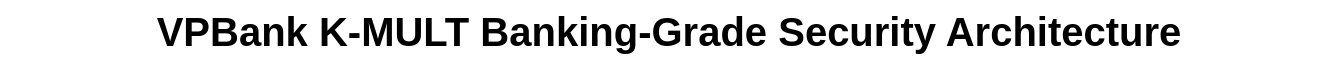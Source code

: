 <?xml version="1.0" encoding="UTF-8"?>
<mxfile version="24.7.17">
  <diagram name="VPBank Security Architecture" id="vpbank-security">
    <mxGraphModel dx="1422" dy="794" grid="1" gridSize="10" guides="1" tooltips="1" connect="1" arrows="1" fold="1" page="1" pageScale="1" pageWidth="1169" pageHeight="827" math="0" shadow="0">
      <root>
        <mxCell id="0" />
        <mxCell id="1" parent="0" />
        
        <!-- Title -->
        <mxCell id="title" value="VPBank K-MULT Banking-Grade Security Architecture" style="text;html=1;strokeColor=none;fillColor=none;align=center;verticalAlign=middle;whiteSpace=wrap;rounded=0;fontSize=20;fontStyle=1;" vertex="1" parent="1">
          <mxGeometry x="250" y="20" width="669" height="30" as="geometry" />
        </mxCell>
        
        <!-- Internet/External Threats -->
        <mxCell id="threats-cluster" value="🌐 External Threats & Internet" style="swimlane;whiteSpace=wrap;html=1;fillColor=#FFEBEE;strokeColor=#F44336;fontSize=14;fontStyle=1;" vertex="1" parent="1">
          <mxGeometry x="50" y="80" width="250" height="150" as="geometry" />
        </mxCell>
        
        <mxCell id="ddos-attacks" value="⚡ DDoS Attacks" style="rounded=1;whiteSpace=wrap;html=1;fillColor=#FFCDD2;strokeColor=#D32F2F;" vertex="1" parent="threats-cluster">
          <mxGeometry x="20" y="40" width="100" height="40" as="geometry" />
        </mxCell>
        
        <mxCell id="malicious-traffic" value="🦠 Malicious Traffic" style="rounded=1;whiteSpace=wrap;html=1;fillColor=#FFCDD2;strokeColor=#D32F2F;" vertex="1" parent="threats-cluster">
          <mxGeometry x="130" y="40" width="100" height="40" as="geometry" />
        </mxCell>
        
        <mxCell id="bot-attacks" value="🤖 Bot Attacks" style="rounded=1;whiteSpace=wrap;html=1;fillColor=#FFCDD2;strokeColor=#D32F2F;" vertex="1" parent="threats-cluster">
          <mxGeometry x="20" y="90" width="100" height="40" as="geometry" />
        </mxCell>
        
        <mxCell id="data-breaches" value="🔓 Data Breach Attempts" style="rounded=1;whiteSpace=wrap;html=1;fillColor=#FFCDD2;strokeColor=#D32F2F;" vertex="1" parent="threats-cluster">
          <mxGeometry x="130" y="90" width="100" height="40" as="geometry" />
        </mxCell>
        
        <!-- Perimeter Security -->
        <mxCell id="perimeter-cluster" value="🛡️ Perimeter Security Layer" style="swimlane;whiteSpace=wrap;html=1;fillColor=#FFF3E0;strokeColor=#FF9800;fontSize=14;fontStyle=1;" vertex="1" parent="1">
          <mxGeometry x="350" y="80" width="400" height="150" as="geometry" />
        </mxCell>
        
        <mxCell id="aws-shield" value="🛡️ AWS Shield Advanced&#xa;(DDoS Protection)" style="rounded=1;whiteSpace=wrap;html=1;fillColor=#FFE0B2;strokeColor=#F57C00;" vertex="1" parent="perimeter-cluster">
          <mxGeometry x="20" y="40" width="120" height="50" as="geometry" />
        </mxCell>
        
        <mxCell id="aws-waf" value="🔥 AWS WAF&#xa;(Web Application Firewall)" style="rounded=1;whiteSpace=wrap;html=1;fillColor=#FFE0B2;strokeColor=#F57C00;" vertex="1" parent="perimeter-cluster">
          <mxGeometry x="150" y="40" width="120" height="50" as="geometry" />
        </mxCell>
        
        <mxCell id="cloudfront" value="🌐 CloudFront&#xa;(Global CDN + Security)" style="rounded=1;whiteSpace=wrap;html=1;fillColor=#FFE0B2;strokeColor=#F57C00;" vertex="1" parent="perimeter-cluster">
          <mxGeometry x="280" y="40" width="120" height="50" as="geometry" />
        </mxCell>
        
        <mxCell id="rate-limiting" value="⏱️ Rate Limiting&#xa;& Throttling" style="rounded=1;whiteSpace=wrap;html=1;fillColor=#FFE0B2;strokeColor=#F57C00;" vertex="1" parent="perimeter-cluster">
          <mxGeometry x="20" y="100" width="120" height="40" as="geometry" />
        </mxCell>
        
        <mxCell id="geo-blocking" value="🌍 Geo-blocking&#xa;& IP Filtering" style="rounded=1;whiteSpace=wrap;html=1;fillColor=#FFE0B2;strokeColor=#F57C00;" vertex="1" parent="perimeter-cluster">
          <mxGeometry x="150" y="100" width="120" height="40" as="geometry" />
        </mxCell>
        
        <mxCell id="bot-protection" value="🤖 Bot Protection&#xa;& CAPTCHA" style="rounded=1;whiteSpace=wrap;html=1;fillColor=#FFE0B2;strokeColor=#F57C00;" vertex="1" parent="perimeter-cluster">
          <mxGeometry x="280" y="100" width="120" height="40" as="geometry" />
        </mxCell>
        
        <!-- Network Security -->
        <mxCell id="network-cluster" value="🔒 Network Security Layer" style="swimlane;whiteSpace=wrap;html=1;fillColor=#E8F5E8;strokeColor=#4CAF50;fontSize=14;fontStyle=1;" vertex="1" parent="1">
          <mxGeometry x="800" y="80" width="310" height="150" as="geometry" />
        </mxCell>
        
        <mxCell id="vpc" value="🏠 VPC&#xa;(Isolated Network)" style="rounded=1;whiteSpace=wrap;html=1;fillColor=#C8E6C9;strokeColor=#388E3C;" vertex="1" parent="network-cluster">
          <mxGeometry x="20" y="40" width="120" height="50" as="geometry" />
        </mxCell>
        
        <mxCell id="security-groups" value="🔐 Security Groups&#xa;(Stateful Firewall)" style="rounded=1;whiteSpace=wrap;html=1;fillColor=#C8E6C9;strokeColor=#388E3C;" vertex="1" parent="network-cluster">
          <mxGeometry x="150" y="40" width="120" height="50" as="geometry" />
        </mxCell>
        
        <mxCell id="nacl" value="🚧 Network ACLs&#xa;(Stateless Firewall)" style="rounded=1;whiteSpace=wrap;html=1;fillColor=#C8E6C9;strokeColor=#388E3C;" vertex="1" parent="network-cluster">
          <mxGeometry x="20" y="100" width="120" height="40" as="geometry" />
        </mxCell>
        
        <mxCell id="private-subnets" value="🔒 Private Subnets&#xa;(No Internet Access)" style="rounded=1;whiteSpace=wrap;html=1;fillColor=#C8E6C9;strokeColor=#388E3C;" vertex="1" parent="network-cluster">
          <mxGeometry x="150" y="100" width="120" height="40" as="geometry" />
        </mxCell>
        
        <!-- Application Security -->
        <mxCell id="app-security-cluster" value="🔐 Application Security Layer" style="swimlane;whiteSpace=wrap;html=1;fillColor=#E3F2FD;strokeColor=#1976D2;fontSize=14;fontStyle=1;" vertex="1" parent="1">
          <mxGeometry x="50" y="280" width="520" height="200" as="geometry" />
        </mxCell>
        
        <mxCell id="api-gateway-security" value="🚪 API Gateway&#xa;Authentication & Authorization" style="rounded=1;whiteSpace=wrap;html=1;fillColor=#BBDEFB;strokeColor=#1976D2;" vertex="1" parent="app-security-cluster">
          <mxGeometry x="20" y="40" width="140" height="50" as="geometry" />
        </mxCell>
        
        <mxCell id="oauth-jwt" value="🎫 OAuth 2.0 + JWT&#xa;Token-based Auth" style="rounded=1;whiteSpace=wrap;html=1;fillColor=#BBDEFB;strokeColor=#1976D2;" vertex="1" parent="app-security-cluster">
          <mxGeometry x="180" y="40" width="140" height="50" as="geometry" />
        </mxCell>
        
        <mxCell id="mfa" value="🔑 Multi-Factor Auth&#xa;(MFA)" style="rounded=1;whiteSpace=wrap;html=1;fillColor=#BBDEFB;strokeColor=#1976D2;" vertex="1" parent="app-security-cluster">
          <mxGeometry x="340" y="40" width="140" height="50" as="geometry" />
        </mxCell>
        
        <mxCell id="input-validation" value="✅ Input Validation&#xa;& Sanitization" style="rounded=1;whiteSpace=wrap;html=1;fillColor=#BBDEFB;strokeColor=#1976D2;" vertex="1" parent="app-security-cluster">
          <mxGeometry x="20" y="100" width="140" height="50" as="geometry" />
        </mxCell>
        
        <mxCell id="sql-injection" value="💉 SQL Injection&#xa;Protection" style="rounded=1;whiteSpace=wrap;html=1;fillColor=#BBDEFB;strokeColor=#1976D2;" vertex="1" parent="app-security-cluster">
          <mxGeometry x="180" y="100" width="140" height="50" as="geometry" />
        </mxCell>
        
        <mxCell id="xss-protection" value="🛡️ XSS Protection&#xa;& CSRF Guards" style="rounded=1;whiteSpace=wrap;html=1;fillColor=#BBDEFB;strokeColor=#1976D2;" vertex="1" parent="app-security-cluster">
          <mxGeometry x="340" y="100" width="140" height="50" as="geometry" />
        </mxCell>
        
        <!-- Data Encryption -->
        <mxCell id="encryption-cluster" value="🔐 Data Encryption & Key Management" style="swimlane;whiteSpace=wrap;html=1;fillColor=#F3E5F5;strokeColor=#7B1FA2;fontSize=14;fontStyle=1;" vertex="1" parent="1">
          <mxGeometry x="590" y="280" width="520" height="200" as="geometry" />
        </mxCell>
        
        <mxCell id="kms" value="🔑 AWS KMS&#xa;(Key Management Service)" style="rounded=1;whiteSpace=wrap;html=1;fillColor=#E1BEE7;strokeColor=#7B1FA2;" vertex="1" parent="encryption-cluster">
          <mxGeometry x="20" y="40" width="140" height="50" as="geometry" />
        </mxCell>
        
        <mxCell id="cloudhsm" value="🏛️ AWS CloudHSM&#xa;(Hardware Security Module)" style="rounded=1;whiteSpace=wrap;html=1;fillColor=#E1BEE7;strokeColor=#7B1FA2;" vertex="1" parent="encryption-cluster">
          <mxGeometry x="180" y="40" width="140" height="50" as="geometry" />
        </mxCell>
        
        <mxCell id="encryption-transit" value="🚀 Encryption in Transit&#xa;(TLS 1.3)" style="rounded=1;whiteSpace=wrap;html=1;fillColor=#E1BEE7;strokeColor=#7B1FA2;" vertex="1" parent="encryption-cluster">
          <mxGeometry x="340" y="40" width="140" height="50" as="geometry" />
        </mxCell>
        
        <mxCell id="encryption-rest" value="💾 Encryption at Rest&#xa;(AES-256)" style="rounded=1;whiteSpace=wrap;html=1;fillColor=#E1BEE7;strokeColor=#7B1FA2;" vertex="1" parent="encryption-cluster">
          <mxGeometry x="20" y="100" width="140" height="50" as="geometry" />
        </mxCell>
        
        <mxCell id="field-encryption" value="🔒 Field-Level Encryption&#xa;(Sensitive Data)" style="rounded=1;whiteSpace=wrap;html=1;fillColor=#E1BEE7;strokeColor=#7B1FA2;" vertex="1" parent="encryption-cluster">
          <mxGeometry x="180" y="100" width="140" height="50" as="geometry" />
        </mxCell>
        
        <mxCell id="key-rotation" value="🔄 Automatic Key Rotation&#xa;(90-day cycle)" style="rounded=1;whiteSpace=wrap;html=1;fillColor=#E1BEE7;strokeColor=#7B1FA2;" vertex="1" parent="encryption-cluster">
          <mxGeometry x="340" y="100" width="140" height="50" as="geometry" />
        </mxCell>
        
        <!-- Identity & Access Management -->
        <mxCell id="iam-cluster" value="👤 Identity & Access Management" style="swimlane;whiteSpace=wrap;html=1;fillColor=#FFF8E1;strokeColor=#FFC107;fontSize=14;fontStyle=1;" vertex="1" parent="1">
          <mxGeometry x="50" y="520" width="520" height="150" as="geometry" />
        </mxCell>
        
        <mxCell id="iam-roles" value="🎭 IAM Roles&#xa;(Least Privilege)" style="rounded=1;whiteSpace=wrap;html=1;fillColor=#FFF9C4;strokeColor=#F57F17;" vertex="1" parent="iam-cluster">
          <mxGeometry x="20" y="40" width="120" height="50" as="geometry" />
        </mxCell>
        
        <mxCell id="rbac" value="🔐 Role-Based Access&#xa;Control (RBAC)" style="rounded=1;whiteSpace=wrap;html=1;fillColor=#FFF9C4;strokeColor=#F57F17;" vertex="1" parent="iam-cluster">
          <mxGeometry x="150" y="40" width="120" height="50" as="geometry" />
        </mxCell>
        
        <mxCell id="service-accounts" value="⚙️ Service Accounts&#xa;(Machine Identity)" style="rounded=1;whiteSpace=wrap;html=1;fillColor=#FFF9C4;strokeColor=#F57F17;" vertex="1" parent="iam-cluster">
          <mxGeometry x="280" y="40" width="120" height="50" as="geometry" />
        </mxCell>
        
        <mxCell id="session-management" value="⏰ Session Management&#xa;& Timeout" style="rounded=1;whiteSpace=wrap;html=1;fillColor=#FFF9C4;strokeColor=#F57F17;" vertex="1" parent="iam-cluster">
          <mxGeometry x="410" y="40" width="120" height="50" as="geometry" />
        </mxCell>
        
        <mxCell id="access-logs" value="📝 Access Logs&#xa;& Audit Trail" style="rounded=1;whiteSpace=wrap;html=1;fillColor=#FFF9C4;strokeColor=#F57F17;" vertex="1" parent="iam-cluster">
          <mxGeometry x="85" y="100" width="120" height="40" as="geometry" />
        </mxCell>
        
        <mxCell id="privilege-escalation" value="⬆️ Privilege Escalation&#xa;Prevention" style="rounded=1;whiteSpace=wrap;html=1;fillColor=#FFF9C4;strokeColor=#F57F17;" vertex="1" parent="iam-cluster">
          <mxGeometry x="215" y="100" width="120" height="40" as="geometry" />
        </mxCell>
        
        <mxCell id="zero-trust" value="🎯 Zero Trust&#xa;Architecture" style="rounded=1;whiteSpace=wrap;html=1;fillColor=#FFF9C4;strokeColor=#F57F17;" vertex="1" parent="iam-cluster">
          <mxGeometry x="345" y="100" width="120" height="40" as="geometry" />
        </mxCell>
        
        <!-- Threat Detection & Monitoring -->
        <mxCell id="monitoring-cluster" value="🔍 Threat Detection & Security Monitoring" style="swimlane;whiteSpace=wrap;html=1;fillColor=#FFEBEE;strokeColor=#F44336;fontSize=14;fontStyle=1;" vertex="1" parent="1">
          <mxGeometry x="590" y="520" width="520" height="150" as="geometry" />
        </mxCell>
        
        <mxCell id="guardduty" value="🛡️ Amazon GuardDuty&#xa;(Threat Detection)" style="rounded=1;whiteSpace=wrap;html=1;fillColor=#FFCDD2;strokeColor=#D32F2F;" vertex="1" parent="monitoring-cluster">
          <mxGeometry x="20" y="40" width="120" height="50" as="geometry" />
        </mxCell>
        
        <mxCell id="security-hub" value="🏢 AWS Security Hub&#xa;(Central Dashboard)" style="rounded=1;whiteSpace=wrap;html=1;fillColor=#FFCDD2;strokeColor=#D32F2F;" vertex="1" parent="monitoring-cluster">
          <mxGeometry x="150" y="40" width="120" height="50" as="geometry" />
        </mxCell>
        
        <mxCell id="cloudtrail" value="👣 AWS CloudTrail&#xa;(API Audit Logs)" style="rounded=1;whiteSpace=wrap;html=1;fillColor=#FFCDD2;strokeColor=#D32F2F;" vertex="1" parent="monitoring-cluster">
          <mxGeometry x="280" y="40" width="120" height="50" as="geometry" />
        </mxCell>
        
        <mxCell id="config" value="⚙️ AWS Config&#xa;(Compliance Monitoring)" style="rounded=1;whiteSpace=wrap;html=1;fillColor=#FFCDD2;strokeColor=#D32F2F;" vertex="1" parent="monitoring-cluster">
          <mxGeometry x="410" y="40" width="120" height="50" as="geometry" />
        </mxCell>
        
        <mxCell id="siem" value="📊 SIEM Integration&#xa;(Security Analytics)" style="rounded=1;whiteSpace=wrap;html=1;fillColor=#FFCDD2;strokeColor=#D32F2F;" vertex="1" parent="monitoring-cluster">
          <mxGeometry x="85" y="100" width="120" height="40" as="geometry" />
        </mxCell>
        
        <mxCell id="incident-response" value="🚨 Incident Response&#xa;Automation" style="rounded=1;whiteSpace=wrap;html=1;fillColor=#FFCDD2;strokeColor=#D32F2F;" vertex="1" parent="monitoring-cluster">
          <mxGeometry x="215" y="100" width="120" height="40" as="geometry" />
        </mxCell>
        
        <mxCell id="forensics" value="🔬 Digital Forensics&#xa;& Investigation" style="rounded=1;whiteSpace=wrap;html=1;fillColor=#FFCDD2;strokeColor=#D32F2F;" vertex="1" parent="monitoring-cluster">
          <mxGeometry x="345" y="100" width="120" height="40" as="geometry" />
        </mxCell>
        
        <!-- Banking Compliance -->
        <mxCell id="banking-compliance" value="🏦 Banking Security Compliance: SBV | Basel III | AML/CFT | PCI DSS | ISO 27001" style="text;html=1;strokeColor=#4CAF50;fillColor=#E8F5E8;align=center;verticalAlign=middle;whiteSpace=wrap;rounded=1;fontSize=12;fontStyle=1;" vertex="1" parent="1">
          <mxGeometry x="250" y="700" width="669" height="40" as="geometry" />
        </mxCell>
        
        <!-- Security Flow Connections -->
        <mxCell id="sec-flow1" style="edgeStyle=orthogonalEdgeStyle;rounded=0;orthogonalLoop=1;jettySize=auto;html=1;strokeWidth=3;strokeColor=#F44336;" edge="1" parent="1" source="ddos-attacks" target="aws-shield">
          <mxGeometry relative="1" as="geometry" />
        </mxCell>
        
        <mxCell id="sec-flow2" style="edgeStyle=orthogonalEdgeStyle;rounded=0;orthogonalLoop=1;jettySize=auto;html=1;strokeWidth=3;strokeColor=#FF9800;" edge="1" parent="1" source="aws-waf" target="vpc">
          <mxGeometry relative="1" as="geometry" />
        </mxCell>
        
        <mxCell id="sec-flow3" style="edgeStyle=orthogonalEdgeStyle;rounded=0;orthogonalLoop=1;jettySize=auto;html=1;strokeWidth=2;strokeColor=#4CAF50;" edge="1" parent="1" source="vpc" target="api-gateway-security">
          <mxGeometry relative="1" as="geometry" />
        </mxCell>
        
        <mxCell id="sec-flow4" style="edgeStyle=orthogonalEdgeStyle;rounded=0;orthogonalLoop=1;jettySize=auto;html=1;strokeWidth=2;strokeColor=#1976D2;" edge="1" parent="1" source="oauth-jwt" target="kms">
          <mxGeometry relative="1" as="geometry" />
        </mxCell>
        
        <mxCell id="sec-flow5" style="edgeStyle=orthogonalEdgeStyle;rounded=0;orthogonalLoop=1;jettySize=auto;html=1;strokeWidth=2;strokeColor=#7B1FA2;" edge="1" parent="1" source="cloudhsm" target="iam-roles">
          <mxGeometry relative="1" as="geometry" />
        </mxCell>
        
        <mxCell id="sec-flow6" style="edgeStyle=orthogonalEdgeStyle;rounded=0;orthogonalLoop=1;jettySize=auto;html=1;strokeWidth=2;strokeColor=#FFC107;" edge="1" parent="1" source="access-logs" target="guardduty">
          <mxGeometry relative="1" as="geometry" />
        </mxCell>
        
      </root>
    </mxGraphModel>
  </diagram>
</mxfile>
